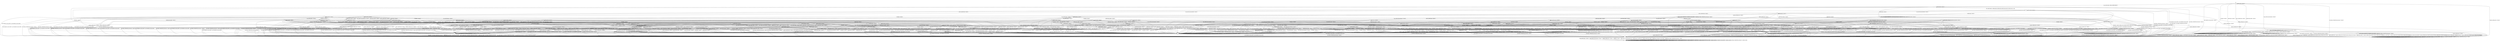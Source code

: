digraph h11 {
s0 [label="s0"];
s1 [label="s1"];
s2 [label="s2"];
s6 [label="s6"];
s8 [label="s8"];
s10 [label="s10"];
s3 [label="s3"];
s4 [label="s4"];
s7 [label="s7"];
s9 [label="s9"];
s11 [label="s11"];
s17 [label="s17"];
s54 [label="s54"];
s5 [label="s5"];
s12 [label="s12"];
s18 [label="s18"];
s21 [label="s21"];
s23 [label="s23"];
s28 [label="s28"];
s40 [label="s40"];
s45 [label="s45"];
s55 [label="s55"];
s56 [label="s56"];
s13 [label="s13"];
s14 [label="s14"];
s20 [label="s20"];
s22 [label="s22"];
s24 [label="s24"];
s29 [label="s29"];
s35 [label="s35"];
s42 [label="s42"];
s46 [label="s46"];
s48 [label="s48"];
s50 [label="s50"];
s57 [label="s57"];
s58 [label="s58"];
s60 [label="s60"];
s61 [label="s61"];
s66 [label="s66"];
s68 [label="s68"];
s15 [label="s15"];
s16 [label="s16"];
s19 [label="s19"];
s25 [label="s25"];
s26 [label="s26"];
s27 [label="s27"];
s31 [label="s31"];
s34 [label="s34"];
s36 [label="s36"];
s41 [label="s41"];
s49 [label="s49"];
s51 [label="s51"];
s52 [label="s52"];
s59 [label="s59"];
s62 [label="s62"];
s63 [label="s63"];
s67 [label="s67"];
s69 [label="s69"];
s70 [label="s70"];
s71 [label="s71"];
s30 [label="s30"];
s32 [label="s32"];
s37 [label="s37"];
s38 [label="s38"];
s39 [label="s39"];
s44 [label="s44"];
s47 [label="s47"];
s53 [label="s53"];
s64 [label="s64"];
s72 [label="s72"];
s73 [label="s73"];
s75 [label="s75"];
s76 [label="s76"];
s33 [label="s33"];
s43 [label="s43"];
s65 [label="s65"];
s74 [label="s74"];
s0 -> s1 [label="RSA_CLIENT_HELLO / HELLO_VERIFY_REQUEST"];
s0 -> s2 [label="RSA_CLIENT_KEY_EXCHANGE / TIMEOUT"];
s0 -> s8 [label="CHANGE_CIPHER_SPEC / TIMEOUT"];
s0 -> s10 [label="FINISHED / TIMEOUT"];
s0 -> s0 [label="APPLICATION / TIMEOUT"];
s0 -> s10 [label="CERTIFICATE / TIMEOUT"];
s0 -> s10 [label="EMPTY_CERTIFICATE / TIMEOUT"];
s0 -> s10 [label="CERTIFICATE_VERIFY / TIMEOUT"];
s0 -> s6 [label="Alert(WARNING,CLOSE_NOTIFY) / TIMEOUT"];
s0 -> s6 [label="Alert(FATAL,UNEXPECTED_MESSAGE) / TIMEOUT"];
s1 -> s3 [label="RSA_CLIENT_HELLO / SERVER_HELLO,CERTIFICATE,CERTIFICATE_REQUEST,SERVER_HELLO_DONE"];
s1 -> s4 [label="RSA_CLIENT_KEY_EXCHANGE / TIMEOUT"];
s1 -> s8 [label="CHANGE_CIPHER_SPEC / TIMEOUT"];
s1 -> s11 [label="FINISHED / TIMEOUT"];
s1 -> s1 [label="APPLICATION / TIMEOUT"];
s1 -> s54 [label="CERTIFICATE / TIMEOUT"];
s1 -> s17 [label="EMPTY_CERTIFICATE / TIMEOUT"];
s1 -> s11 [label="CERTIFICATE_VERIFY / TIMEOUT"];
s1 -> s6 [label="Alert(WARNING,CLOSE_NOTIFY) / Alert(WARNING,CLOSE_NOTIFY)"];
s1 -> s6 [label="Alert(FATAL,UNEXPECTED_MESSAGE) / TIMEOUT"];
s2 -> s2 [label="RSA_CLIENT_HELLO / TIMEOUT"];
s2 -> s10 [label="RSA_CLIENT_KEY_EXCHANGE / TIMEOUT"];
s2 -> s9 [label="CHANGE_CIPHER_SPEC / TIMEOUT"];
s2 -> s10 [label="FINISHED / TIMEOUT"];
s2 -> s2 [label="APPLICATION / TIMEOUT"];
s2 -> s10 [label="CERTIFICATE / TIMEOUT"];
s2 -> s10 [label="EMPTY_CERTIFICATE / TIMEOUT"];
s2 -> s2 [label="CERTIFICATE_VERIFY / TIMEOUT"];
s2 -> s6 [label="Alert(WARNING,CLOSE_NOTIFY) / TIMEOUT"];
s2 -> s6 [label="Alert(FATAL,UNEXPECTED_MESSAGE) / TIMEOUT"];
s6 -> s7 [label="RSA_CLIENT_HELLO / TIMEOUT"];
s6 -> s7 [label="RSA_CLIENT_KEY_EXCHANGE / TIMEOUT"];
s6 -> s7 [label="CHANGE_CIPHER_SPEC / TIMEOUT"];
s6 -> s7 [label="FINISHED / TIMEOUT"];
s6 -> s7 [label="APPLICATION / TIMEOUT"];
s6 -> s7 [label="CERTIFICATE / TIMEOUT"];
s6 -> s7 [label="EMPTY_CERTIFICATE / TIMEOUT"];
s6 -> s7 [label="CERTIFICATE_VERIFY / TIMEOUT"];
s6 -> s7 [label="Alert(WARNING,CLOSE_NOTIFY) / TIMEOUT"];
s6 -> s7 [label="Alert(FATAL,UNEXPECTED_MESSAGE) / TIMEOUT"];
s8 -> s8 [label="RSA_CLIENT_HELLO / TIMEOUT"];
s8 -> s8 [label="RSA_CLIENT_KEY_EXCHANGE / TIMEOUT"];
s8 -> s8 [label="CHANGE_CIPHER_SPEC / TIMEOUT"];
s8 -> s8 [label="FINISHED / TIMEOUT"];
s8 -> s8 [label="APPLICATION / TIMEOUT"];
s8 -> s8 [label="CERTIFICATE / TIMEOUT"];
s8 -> s8 [label="EMPTY_CERTIFICATE / TIMEOUT"];
s8 -> s8 [label="CERTIFICATE_VERIFY / TIMEOUT"];
s8 -> s8 [label="Alert(WARNING,CLOSE_NOTIFY) / TIMEOUT"];
s8 -> s8 [label="Alert(FATAL,UNEXPECTED_MESSAGE) / TIMEOUT"];
s10 -> s10 [label="RSA_CLIENT_HELLO / TIMEOUT"];
s10 -> s10 [label="RSA_CLIENT_KEY_EXCHANGE / TIMEOUT"];
s10 -> s8 [label="CHANGE_CIPHER_SPEC / TIMEOUT"];
s10 -> s10 [label="FINISHED / TIMEOUT"];
s10 -> s10 [label="APPLICATION / TIMEOUT"];
s10 -> s10 [label="CERTIFICATE / TIMEOUT"];
s10 -> s10 [label="EMPTY_CERTIFICATE / TIMEOUT"];
s10 -> s10 [label="CERTIFICATE_VERIFY / TIMEOUT"];
s10 -> s6 [label="Alert(WARNING,CLOSE_NOTIFY) / TIMEOUT"];
s10 -> s6 [label="Alert(FATAL,UNEXPECTED_MESSAGE) / TIMEOUT"];
s3 -> s6 [label="RSA_CLIENT_HELLO / Alert(FATAL,UNEXPECTED_MESSAGE)"];
s3 -> s12 [label="RSA_CLIENT_KEY_EXCHANGE / TIMEOUT"];
s3 -> s8 [label="CHANGE_CIPHER_SPEC / TIMEOUT"];
s3 -> s11 [label="FINISHED / TIMEOUT"];
s3 -> s3 [label="APPLICATION / TIMEOUT"];
s3 -> s54 [label="CERTIFICATE / TIMEOUT"];
s3 -> s18 [label="EMPTY_CERTIFICATE / TIMEOUT"];
s3 -> s11 [label="CERTIFICATE_VERIFY / TIMEOUT"];
s3 -> s6 [label="Alert(WARNING,CLOSE_NOTIFY) / Alert(WARNING,CLOSE_NOTIFY)"];
s3 -> s6 [label="Alert(FATAL,UNEXPECTED_MESSAGE) / TIMEOUT"];
s4 -> s23 [label="RSA_CLIENT_HELLO / TIMEOUT"];
s4 -> s11 [label="RSA_CLIENT_KEY_EXCHANGE / TIMEOUT"];
s4 -> s5 [label="CHANGE_CIPHER_SPEC / TIMEOUT"];
s4 -> s21 [label="FINISHED / TIMEOUT"];
s4 -> s4 [label="APPLICATION / TIMEOUT"];
s4 -> s40 [label="CERTIFICATE / TIMEOUT"];
s4 -> s40 [label="EMPTY_CERTIFICATE / TIMEOUT"];
s4 -> s55 [label="CERTIFICATE_VERIFY / TIMEOUT"];
s4 -> s6 [label="Alert(WARNING,CLOSE_NOTIFY) / Alert(WARNING,CLOSE_NOTIFY)"];
s4 -> s6 [label="Alert(FATAL,UNEXPECTED_MESSAGE) / TIMEOUT"];
s7 -> s7 [label="RSA_CLIENT_HELLO / SOCKET_CLOSED"];
s7 -> s7 [label="RSA_CLIENT_KEY_EXCHANGE / SOCKET_CLOSED"];
s7 -> s7 [label="CHANGE_CIPHER_SPEC / SOCKET_CLOSED"];
s7 -> s7 [label="FINISHED / SOCKET_CLOSED"];
s7 -> s7 [label="APPLICATION / SOCKET_CLOSED"];
s7 -> s7 [label="CERTIFICATE / SOCKET_CLOSED"];
s7 -> s7 [label="EMPTY_CERTIFICATE / SOCKET_CLOSED"];
s7 -> s7 [label="CERTIFICATE_VERIFY / SOCKET_CLOSED"];
s7 -> s7 [label="Alert(WARNING,CLOSE_NOTIFY) / SOCKET_CLOSED"];
s7 -> s7 [label="Alert(FATAL,UNEXPECTED_MESSAGE) / SOCKET_CLOSED"];
s9 -> s6 [label="RSA_CLIENT_HELLO / TIMEOUT"];
s9 -> s6 [label="RSA_CLIENT_KEY_EXCHANGE / TIMEOUT"];
s9 -> s8 [label="CHANGE_CIPHER_SPEC / TIMEOUT"];
s9 -> s6 [label="FINISHED / TIMEOUT"];
s9 -> s9 [label="APPLICATION / TIMEOUT"];
s9 -> s6 [label="CERTIFICATE / TIMEOUT"];
s9 -> s6 [label="EMPTY_CERTIFICATE / TIMEOUT"];
s9 -> s6 [label="CERTIFICATE_VERIFY / TIMEOUT"];
s9 -> s9 [label="Alert(WARNING,CLOSE_NOTIFY) / TIMEOUT"];
s9 -> s9 [label="Alert(FATAL,UNEXPECTED_MESSAGE) / TIMEOUT"];
s11 -> s11 [label="RSA_CLIENT_HELLO / TIMEOUT"];
s11 -> s11 [label="RSA_CLIENT_KEY_EXCHANGE / TIMEOUT"];
s11 -> s8 [label="CHANGE_CIPHER_SPEC / TIMEOUT"];
s11 -> s11 [label="FINISHED / TIMEOUT"];
s11 -> s11 [label="APPLICATION / TIMEOUT"];
s11 -> s11 [label="CERTIFICATE / TIMEOUT"];
s11 -> s11 [label="EMPTY_CERTIFICATE / TIMEOUT"];
s11 -> s11 [label="CERTIFICATE_VERIFY / TIMEOUT"];
s11 -> s6 [label="Alert(WARNING,CLOSE_NOTIFY) / Alert(WARNING,CLOSE_NOTIFY)"];
s11 -> s6 [label="Alert(FATAL,UNEXPECTED_MESSAGE) / TIMEOUT"];
s17 -> s28 [label="RSA_CLIENT_HELLO / TIMEOUT"];
s17 -> s40 [label="RSA_CLIENT_KEY_EXCHANGE / TIMEOUT"];
s17 -> s5 [label="CHANGE_CIPHER_SPEC / TIMEOUT"];
s17 -> s45 [label="FINISHED / TIMEOUT"];
s17 -> s17 [label="APPLICATION / TIMEOUT"];
s17 -> s11 [label="CERTIFICATE / TIMEOUT"];
s17 -> s11 [label="EMPTY_CERTIFICATE / TIMEOUT"];
s17 -> s56 [label="CERTIFICATE_VERIFY / TIMEOUT"];
s17 -> s6 [label="Alert(WARNING,CLOSE_NOTIFY) / Alert(WARNING,CLOSE_NOTIFY)"];
s17 -> s6 [label="Alert(FATAL,UNEXPECTED_MESSAGE) / TIMEOUT"];
s54 -> s54 [label="RSA_CLIENT_HELLO / TIMEOUT"];
s54 -> s54 [label="RSA_CLIENT_KEY_EXCHANGE / TIMEOUT"];
s54 -> s8 [label="CHANGE_CIPHER_SPEC / TIMEOUT"];
s54 -> s54 [label="FINISHED / TIMEOUT"];
s54 -> s54 [label="APPLICATION / TIMEOUT"];
s54 -> s11 [label="CERTIFICATE / TIMEOUT"];
s54 -> s11 [label="EMPTY_CERTIFICATE / TIMEOUT"];
s54 -> s56 [label="CERTIFICATE_VERIFY / TIMEOUT"];
s54 -> s6 [label="Alert(WARNING,CLOSE_NOTIFY) / Alert(WARNING,CLOSE_NOTIFY)"];
s54 -> s6 [label="Alert(FATAL,UNEXPECTED_MESSAGE) / TIMEOUT"];
s5 -> s6 [label="RSA_CLIENT_HELLO / Alert(FATAL,UNEXPECTED_MESSAGE)"];
s5 -> s6 [label="RSA_CLIENT_KEY_EXCHANGE / Alert(FATAL,UNEXPECTED_MESSAGE)"];
s5 -> s8 [label="CHANGE_CIPHER_SPEC / TIMEOUT"];
s5 -> s6 [label="FINISHED / Alert(FATAL,UNEXPECTED_MESSAGE)"];
s5 -> s5 [label="APPLICATION / TIMEOUT"];
s5 -> s6 [label="CERTIFICATE / Alert(FATAL,UNEXPECTED_MESSAGE)"];
s5 -> s6 [label="EMPTY_CERTIFICATE / Alert(FATAL,UNEXPECTED_MESSAGE)"];
s5 -> s6 [label="CERTIFICATE_VERIFY / Alert(FATAL,UNEXPECTED_MESSAGE)"];
s5 -> s5 [label="Alert(WARNING,CLOSE_NOTIFY) / TIMEOUT"];
s5 -> s5 [label="Alert(FATAL,UNEXPECTED_MESSAGE) / TIMEOUT"];
s12 -> s23 [label="RSA_CLIENT_HELLO / TIMEOUT"];
s12 -> s11 [label="RSA_CLIENT_KEY_EXCHANGE / TIMEOUT"];
s12 -> s13 [label="CHANGE_CIPHER_SPEC / TIMEOUT"];
s12 -> s21 [label="FINISHED / TIMEOUT"];
s12 -> s12 [label="APPLICATION / TIMEOUT"];
s12 -> s24 [label="CERTIFICATE / TIMEOUT"];
s12 -> s22 [label="EMPTY_CERTIFICATE / TIMEOUT"];
s12 -> s14 [label="CERTIFICATE_VERIFY / TIMEOUT"];
s12 -> s6 [label="Alert(WARNING,CLOSE_NOTIFY) / Alert(WARNING,CLOSE_NOTIFY)"];
s12 -> s6 [label="Alert(FATAL,UNEXPECTED_MESSAGE) / TIMEOUT"];
s18 -> s29 [label="RSA_CLIENT_HELLO / TIMEOUT"];
s18 -> s22 [label="RSA_CLIENT_KEY_EXCHANGE / TIMEOUT"];
s18 -> s20 [label="CHANGE_CIPHER_SPEC / TIMEOUT"];
s18 -> s46 [label="FINISHED / TIMEOUT"];
s18 -> s18 [label="APPLICATION / TIMEOUT"];
s18 -> s11 [label="CERTIFICATE / TIMEOUT"];
s18 -> s11 [label="EMPTY_CERTIFICATE / TIMEOUT"];
s18 -> s57 [label="CERTIFICATE_VERIFY / TIMEOUT"];
s18 -> s6 [label="Alert(WARNING,CLOSE_NOTIFY) / Alert(WARNING,CLOSE_NOTIFY)"];
s18 -> s6 [label="Alert(FATAL,UNEXPECTED_MESSAGE) / TIMEOUT"];
s21 -> s35 [label="RSA_CLIENT_HELLO / TIMEOUT"];
s21 -> s11 [label="RSA_CLIENT_KEY_EXCHANGE / TIMEOUT"];
s21 -> s5 [label="CHANGE_CIPHER_SPEC / TIMEOUT"];
s21 -> s11 [label="FINISHED / TIMEOUT"];
s21 -> s21 [label="APPLICATION / TIMEOUT"];
s21 -> s48 [label="CERTIFICATE / TIMEOUT"];
s21 -> s48 [label="EMPTY_CERTIFICATE / TIMEOUT"];
s21 -> s58 [label="CERTIFICATE_VERIFY / TIMEOUT"];
s21 -> s6 [label="Alert(WARNING,CLOSE_NOTIFY) / Alert(WARNING,CLOSE_NOTIFY)"];
s21 -> s6 [label="Alert(FATAL,UNEXPECTED_MESSAGE) / TIMEOUT"];
s23 -> s11 [label="RSA_CLIENT_HELLO / TIMEOUT"];
s23 -> s11 [label="RSA_CLIENT_KEY_EXCHANGE / TIMEOUT"];
s23 -> s5 [label="CHANGE_CIPHER_SPEC / TIMEOUT"];
s23 -> s35 [label="FINISHED / TIMEOUT"];
s23 -> s23 [label="APPLICATION / TIMEOUT"];
s23 -> s42 [label="CERTIFICATE / TIMEOUT"];
s23 -> s42 [label="EMPTY_CERTIFICATE / TIMEOUT"];
s23 -> s60 [label="CERTIFICATE_VERIFY / TIMEOUT"];
s23 -> s6 [label="Alert(WARNING,CLOSE_NOTIFY) / Alert(WARNING,CLOSE_NOTIFY)"];
s23 -> s6 [label="Alert(FATAL,UNEXPECTED_MESSAGE) / TIMEOUT"];
s28 -> s11 [label="RSA_CLIENT_HELLO / TIMEOUT"];
s28 -> s42 [label="RSA_CLIENT_KEY_EXCHANGE / TIMEOUT"];
s28 -> s5 [label="CHANGE_CIPHER_SPEC / TIMEOUT"];
s28 -> s50 [label="FINISHED / TIMEOUT"];
s28 -> s28 [label="APPLICATION / TIMEOUT"];
s28 -> s11 [label="CERTIFICATE / TIMEOUT"];
s28 -> s11 [label="EMPTY_CERTIFICATE / TIMEOUT"];
s28 -> s61 [label="CERTIFICATE_VERIFY / TIMEOUT"];
s28 -> s6 [label="Alert(WARNING,CLOSE_NOTIFY) / Alert(WARNING,CLOSE_NOTIFY)"];
s28 -> s6 [label="Alert(FATAL,UNEXPECTED_MESSAGE) / TIMEOUT"];
s40 -> s42 [label="RSA_CLIENT_HELLO / TIMEOUT"];
s40 -> s11 [label="RSA_CLIENT_KEY_EXCHANGE / TIMEOUT"];
s40 -> s5 [label="CHANGE_CIPHER_SPEC / TIMEOUT"];
s40 -> s48 [label="FINISHED / TIMEOUT"];
s40 -> s40 [label="APPLICATION / TIMEOUT"];
s40 -> s11 [label="CERTIFICATE / TIMEOUT"];
s40 -> s11 [label="EMPTY_CERTIFICATE / TIMEOUT"];
s40 -> s66 [label="CERTIFICATE_VERIFY / TIMEOUT"];
s40 -> s6 [label="Alert(WARNING,CLOSE_NOTIFY) / Alert(WARNING,CLOSE_NOTIFY)"];
s40 -> s6 [label="Alert(FATAL,UNEXPECTED_MESSAGE) / TIMEOUT"];
s45 -> s50 [label="RSA_CLIENT_HELLO / TIMEOUT"];
s45 -> s48 [label="RSA_CLIENT_KEY_EXCHANGE / TIMEOUT"];
s45 -> s5 [label="CHANGE_CIPHER_SPEC / TIMEOUT"];
s45 -> s11 [label="FINISHED / TIMEOUT"];
s45 -> s45 [label="APPLICATION / TIMEOUT"];
s45 -> s11 [label="CERTIFICATE / TIMEOUT"];
s45 -> s11 [label="EMPTY_CERTIFICATE / TIMEOUT"];
s45 -> s68 [label="CERTIFICATE_VERIFY / TIMEOUT"];
s45 -> s6 [label="Alert(WARNING,CLOSE_NOTIFY) / Alert(WARNING,CLOSE_NOTIFY)"];
s45 -> s6 [label="Alert(FATAL,UNEXPECTED_MESSAGE) / TIMEOUT"];
s55 -> s60 [label="RSA_CLIENT_HELLO / TIMEOUT"];
s55 -> s11 [label="RSA_CLIENT_KEY_EXCHANGE / TIMEOUT"];
s55 -> s5 [label="CHANGE_CIPHER_SPEC / TIMEOUT"];
s55 -> s58 [label="FINISHED / TIMEOUT"];
s55 -> s55 [label="APPLICATION / TIMEOUT"];
s55 -> s66 [label="CERTIFICATE / TIMEOUT"];
s55 -> s66 [label="EMPTY_CERTIFICATE / TIMEOUT"];
s55 -> s11 [label="CERTIFICATE_VERIFY / TIMEOUT"];
s55 -> s6 [label="Alert(WARNING,CLOSE_NOTIFY) / Alert(WARNING,CLOSE_NOTIFY)"];
s55 -> s6 [label="Alert(FATAL,UNEXPECTED_MESSAGE) / TIMEOUT"];
s56 -> s61 [label="RSA_CLIENT_HELLO / TIMEOUT"];
s56 -> s66 [label="RSA_CLIENT_KEY_EXCHANGE / TIMEOUT"];
s56 -> s5 [label="CHANGE_CIPHER_SPEC / TIMEOUT"];
s56 -> s68 [label="FINISHED / TIMEOUT"];
s56 -> s56 [label="APPLICATION / TIMEOUT"];
s56 -> s11 [label="CERTIFICATE / TIMEOUT"];
s56 -> s11 [label="EMPTY_CERTIFICATE / TIMEOUT"];
s56 -> s11 [label="CERTIFICATE_VERIFY / TIMEOUT"];
s56 -> s6 [label="Alert(WARNING,CLOSE_NOTIFY) / Alert(WARNING,CLOSE_NOTIFY)"];
s56 -> s6 [label="Alert(FATAL,UNEXPECTED_MESSAGE) / TIMEOUT"];
s13 -> s34 [label="RSA_CLIENT_HELLO / TIMEOUT"];
s13 -> s11 [label="RSA_CLIENT_KEY_EXCHANGE / TIMEOUT"];
s13 -> s8 [label="CHANGE_CIPHER_SPEC / TIMEOUT"];
s13 -> s15 [label="FINISHED / CHANGE_CIPHER_SPEC,FINISHED,CHANGE_CIPHER_SPEC,FINISHED"];
s13 -> s13 [label="APPLICATION / TIMEOUT"];
s13 -> s25 [label="CERTIFICATE / TIMEOUT"];
s13 -> s26 [label="EMPTY_CERTIFICATE / TIMEOUT"];
s13 -> s27 [label="CERTIFICATE_VERIFY / TIMEOUT"];
s13 -> s13 [label="Alert(WARNING,CLOSE_NOTIFY) / TIMEOUT"];
s13 -> s13 [label="Alert(FATAL,UNEXPECTED_MESSAGE) / TIMEOUT"];
s14 -> s14 [label="RSA_CLIENT_HELLO / TIMEOUT"];
s14 -> s11 [label="RSA_CLIENT_KEY_EXCHANGE / TIMEOUT"];
s14 -> s16 [label="CHANGE_CIPHER_SPEC / TIMEOUT"];
s14 -> s19 [label="FINISHED / TIMEOUT"];
s14 -> s14 [label="APPLICATION / TIMEOUT"];
s14 -> s41 [label="CERTIFICATE / TIMEOUT"];
s14 -> s41 [label="EMPTY_CERTIFICATE / TIMEOUT"];
s14 -> s11 [label="CERTIFICATE_VERIFY / TIMEOUT"];
s14 -> s6 [label="Alert(WARNING,CLOSE_NOTIFY) / Alert(WARNING,CLOSE_NOTIFY)"];
s14 -> s6 [label="Alert(FATAL,UNEXPECTED_MESSAGE) / TIMEOUT"];
s20 -> s6 [label="RSA_CLIENT_HELLO / Alert(FATAL,BAD_CERTIFICATE)"];
s20 -> s6 [label="RSA_CLIENT_KEY_EXCHANGE / Alert(FATAL,BAD_CERTIFICATE)"];
s20 -> s8 [label="CHANGE_CIPHER_SPEC / TIMEOUT"];
s20 -> s6 [label="FINISHED / Alert(FATAL,BAD_CERTIFICATE)"];
s20 -> s20 [label="APPLICATION / TIMEOUT"];
s20 -> s6 [label="CERTIFICATE / Alert(FATAL,BAD_CERTIFICATE)"];
s20 -> s6 [label="EMPTY_CERTIFICATE / Alert(FATAL,BAD_CERTIFICATE)"];
s20 -> s6 [label="CERTIFICATE_VERIFY / Alert(FATAL,BAD_CERTIFICATE)"];
s20 -> s20 [label="Alert(WARNING,CLOSE_NOTIFY) / TIMEOUT"];
s20 -> s20 [label="Alert(FATAL,UNEXPECTED_MESSAGE) / TIMEOUT"];
s22 -> s36 [label="RSA_CLIENT_HELLO / TIMEOUT"];
s22 -> s11 [label="RSA_CLIENT_KEY_EXCHANGE / TIMEOUT"];
s22 -> s20 [label="CHANGE_CIPHER_SPEC / TIMEOUT"];
s22 -> s49 [label="FINISHED / TIMEOUT"];
s22 -> s22 [label="APPLICATION / TIMEOUT"];
s22 -> s11 [label="CERTIFICATE / TIMEOUT"];
s22 -> s11 [label="EMPTY_CERTIFICATE / TIMEOUT"];
s22 -> s59 [label="CERTIFICATE_VERIFY / TIMEOUT"];
s22 -> s6 [label="Alert(WARNING,CLOSE_NOTIFY) / Alert(WARNING,CLOSE_NOTIFY)"];
s22 -> s6 [label="Alert(FATAL,UNEXPECTED_MESSAGE) / TIMEOUT"];
s24 -> s42 [label="RSA_CLIENT_HELLO / TIMEOUT"];
s24 -> s11 [label="RSA_CLIENT_KEY_EXCHANGE / TIMEOUT"];
s24 -> s31 [label="CHANGE_CIPHER_SPEC / TIMEOUT"];
s24 -> s48 [label="FINISHED / TIMEOUT"];
s24 -> s24 [label="APPLICATION / TIMEOUT"];
s24 -> s11 [label="CERTIFICATE / TIMEOUT"];
s24 -> s11 [label="EMPTY_CERTIFICATE / TIMEOUT"];
s24 -> s24 [label="CERTIFICATE_VERIFY / TIMEOUT"];
s24 -> s6 [label="Alert(WARNING,CLOSE_NOTIFY) / Alert(WARNING,CLOSE_NOTIFY)"];
s24 -> s6 [label="Alert(FATAL,UNEXPECTED_MESSAGE) / TIMEOUT"];
s29 -> s11 [label="RSA_CLIENT_HELLO / TIMEOUT"];
s29 -> s36 [label="RSA_CLIENT_KEY_EXCHANGE / TIMEOUT"];
s29 -> s20 [label="CHANGE_CIPHER_SPEC / TIMEOUT"];
s29 -> s51 [label="FINISHED / TIMEOUT"];
s29 -> s29 [label="APPLICATION / TIMEOUT"];
s29 -> s11 [label="CERTIFICATE / TIMEOUT"];
s29 -> s11 [label="EMPTY_CERTIFICATE / TIMEOUT"];
s29 -> s62 [label="CERTIFICATE_VERIFY / TIMEOUT"];
s29 -> s6 [label="Alert(WARNING,CLOSE_NOTIFY) / Alert(WARNING,CLOSE_NOTIFY)"];
s29 -> s6 [label="Alert(FATAL,UNEXPECTED_MESSAGE) / TIMEOUT"];
s35 -> s11 [label="RSA_CLIENT_HELLO / TIMEOUT"];
s35 -> s11 [label="RSA_CLIENT_KEY_EXCHANGE / TIMEOUT"];
s35 -> s5 [label="CHANGE_CIPHER_SPEC / TIMEOUT"];
s35 -> s11 [label="FINISHED / TIMEOUT"];
s35 -> s35 [label="APPLICATION / TIMEOUT"];
s35 -> s52 [label="CERTIFICATE / TIMEOUT"];
s35 -> s52 [label="EMPTY_CERTIFICATE / TIMEOUT"];
s35 -> s63 [label="CERTIFICATE_VERIFY / TIMEOUT"];
s35 -> s6 [label="Alert(WARNING,CLOSE_NOTIFY) / Alert(WARNING,CLOSE_NOTIFY)"];
s35 -> s6 [label="Alert(FATAL,UNEXPECTED_MESSAGE) / TIMEOUT"];
s42 -> s11 [label="RSA_CLIENT_HELLO / TIMEOUT"];
s42 -> s11 [label="RSA_CLIENT_KEY_EXCHANGE / TIMEOUT"];
s42 -> s5 [label="CHANGE_CIPHER_SPEC / TIMEOUT"];
s42 -> s52 [label="FINISHED / TIMEOUT"];
s42 -> s42 [label="APPLICATION / TIMEOUT"];
s42 -> s11 [label="CERTIFICATE / TIMEOUT"];
s42 -> s11 [label="EMPTY_CERTIFICATE / TIMEOUT"];
s42 -> s67 [label="CERTIFICATE_VERIFY / TIMEOUT"];
s42 -> s6 [label="Alert(WARNING,CLOSE_NOTIFY) / Alert(WARNING,CLOSE_NOTIFY)"];
s42 -> s6 [label="Alert(FATAL,UNEXPECTED_MESSAGE) / TIMEOUT"];
s46 -> s51 [label="RSA_CLIENT_HELLO / TIMEOUT"];
s46 -> s49 [label="RSA_CLIENT_KEY_EXCHANGE / TIMEOUT"];
s46 -> s20 [label="CHANGE_CIPHER_SPEC / TIMEOUT"];
s46 -> s11 [label="FINISHED / TIMEOUT"];
s46 -> s46 [label="APPLICATION / TIMEOUT"];
s46 -> s11 [label="CERTIFICATE / TIMEOUT"];
s46 -> s11 [label="EMPTY_CERTIFICATE / TIMEOUT"];
s46 -> s69 [label="CERTIFICATE_VERIFY / TIMEOUT"];
s46 -> s6 [label="Alert(WARNING,CLOSE_NOTIFY) / Alert(WARNING,CLOSE_NOTIFY)"];
s46 -> s6 [label="Alert(FATAL,UNEXPECTED_MESSAGE) / TIMEOUT"];
s48 -> s52 [label="RSA_CLIENT_HELLO / TIMEOUT"];
s48 -> s11 [label="RSA_CLIENT_KEY_EXCHANGE / TIMEOUT"];
s48 -> s5 [label="CHANGE_CIPHER_SPEC / TIMEOUT"];
s48 -> s11 [label="FINISHED / TIMEOUT"];
s48 -> s48 [label="APPLICATION / TIMEOUT"];
s48 -> s11 [label="CERTIFICATE / TIMEOUT"];
s48 -> s11 [label="EMPTY_CERTIFICATE / TIMEOUT"];
s48 -> s70 [label="CERTIFICATE_VERIFY / TIMEOUT"];
s48 -> s6 [label="Alert(WARNING,CLOSE_NOTIFY) / Alert(WARNING,CLOSE_NOTIFY)"];
s48 -> s6 [label="Alert(FATAL,UNEXPECTED_MESSAGE) / TIMEOUT"];
s50 -> s11 [label="RSA_CLIENT_HELLO / TIMEOUT"];
s50 -> s52 [label="RSA_CLIENT_KEY_EXCHANGE / TIMEOUT"];
s50 -> s5 [label="CHANGE_CIPHER_SPEC / TIMEOUT"];
s50 -> s11 [label="FINISHED / TIMEOUT"];
s50 -> s50 [label="APPLICATION / TIMEOUT"];
s50 -> s11 [label="CERTIFICATE / TIMEOUT"];
s50 -> s11 [label="EMPTY_CERTIFICATE / TIMEOUT"];
s50 -> s71 [label="CERTIFICATE_VERIFY / TIMEOUT"];
s50 -> s6 [label="Alert(WARNING,CLOSE_NOTIFY) / Alert(WARNING,CLOSE_NOTIFY)"];
s50 -> s6 [label="Alert(FATAL,UNEXPECTED_MESSAGE) / TIMEOUT"];
s57 -> s62 [label="RSA_CLIENT_HELLO / TIMEOUT"];
s57 -> s59 [label="RSA_CLIENT_KEY_EXCHANGE / TIMEOUT"];
s57 -> s20 [label="CHANGE_CIPHER_SPEC / TIMEOUT"];
s57 -> s69 [label="FINISHED / TIMEOUT"];
s57 -> s57 [label="APPLICATION / TIMEOUT"];
s57 -> s11 [label="CERTIFICATE / TIMEOUT"];
s57 -> s11 [label="EMPTY_CERTIFICATE / TIMEOUT"];
s57 -> s11 [label="CERTIFICATE_VERIFY / TIMEOUT"];
s57 -> s6 [label="Alert(WARNING,CLOSE_NOTIFY) / Alert(WARNING,CLOSE_NOTIFY)"];
s57 -> s6 [label="Alert(FATAL,UNEXPECTED_MESSAGE) / TIMEOUT"];
s58 -> s63 [label="RSA_CLIENT_HELLO / TIMEOUT"];
s58 -> s11 [label="RSA_CLIENT_KEY_EXCHANGE / TIMEOUT"];
s58 -> s5 [label="CHANGE_CIPHER_SPEC / TIMEOUT"];
s58 -> s11 [label="FINISHED / TIMEOUT"];
s58 -> s58 [label="APPLICATION / TIMEOUT"];
s58 -> s70 [label="CERTIFICATE / TIMEOUT"];
s58 -> s70 [label="EMPTY_CERTIFICATE / TIMEOUT"];
s58 -> s11 [label="CERTIFICATE_VERIFY / TIMEOUT"];
s58 -> s6 [label="Alert(WARNING,CLOSE_NOTIFY) / Alert(WARNING,CLOSE_NOTIFY)"];
s58 -> s6 [label="Alert(FATAL,UNEXPECTED_MESSAGE) / TIMEOUT"];
s60 -> s11 [label="RSA_CLIENT_HELLO / TIMEOUT"];
s60 -> s11 [label="RSA_CLIENT_KEY_EXCHANGE / TIMEOUT"];
s60 -> s5 [label="CHANGE_CIPHER_SPEC / TIMEOUT"];
s60 -> s63 [label="FINISHED / TIMEOUT"];
s60 -> s60 [label="APPLICATION / TIMEOUT"];
s60 -> s67 [label="CERTIFICATE / TIMEOUT"];
s60 -> s67 [label="EMPTY_CERTIFICATE / TIMEOUT"];
s60 -> s11 [label="CERTIFICATE_VERIFY / TIMEOUT"];
s60 -> s6 [label="Alert(WARNING,CLOSE_NOTIFY) / Alert(WARNING,CLOSE_NOTIFY)"];
s60 -> s6 [label="Alert(FATAL,UNEXPECTED_MESSAGE) / TIMEOUT"];
s61 -> s11 [label="RSA_CLIENT_HELLO / TIMEOUT"];
s61 -> s67 [label="RSA_CLIENT_KEY_EXCHANGE / TIMEOUT"];
s61 -> s5 [label="CHANGE_CIPHER_SPEC / TIMEOUT"];
s61 -> s71 [label="FINISHED / TIMEOUT"];
s61 -> s61 [label="APPLICATION / TIMEOUT"];
s61 -> s11 [label="CERTIFICATE / TIMEOUT"];
s61 -> s11 [label="EMPTY_CERTIFICATE / TIMEOUT"];
s61 -> s11 [label="CERTIFICATE_VERIFY / TIMEOUT"];
s61 -> s6 [label="Alert(WARNING,CLOSE_NOTIFY) / Alert(WARNING,CLOSE_NOTIFY)"];
s61 -> s6 [label="Alert(FATAL,UNEXPECTED_MESSAGE) / TIMEOUT"];
s66 -> s67 [label="RSA_CLIENT_HELLO / TIMEOUT"];
s66 -> s11 [label="RSA_CLIENT_KEY_EXCHANGE / TIMEOUT"];
s66 -> s5 [label="CHANGE_CIPHER_SPEC / TIMEOUT"];
s66 -> s70 [label="FINISHED / TIMEOUT"];
s66 -> s66 [label="APPLICATION / TIMEOUT"];
s66 -> s11 [label="CERTIFICATE / TIMEOUT"];
s66 -> s11 [label="EMPTY_CERTIFICATE / TIMEOUT"];
s66 -> s11 [label="CERTIFICATE_VERIFY / TIMEOUT"];
s66 -> s6 [label="Alert(WARNING,CLOSE_NOTIFY) / Alert(WARNING,CLOSE_NOTIFY)"];
s66 -> s6 [label="Alert(FATAL,UNEXPECTED_MESSAGE) / TIMEOUT"];
s68 -> s71 [label="RSA_CLIENT_HELLO / TIMEOUT"];
s68 -> s70 [label="RSA_CLIENT_KEY_EXCHANGE / TIMEOUT"];
s68 -> s5 [label="CHANGE_CIPHER_SPEC / TIMEOUT"];
s68 -> s11 [label="FINISHED / TIMEOUT"];
s68 -> s68 [label="APPLICATION / TIMEOUT"];
s68 -> s11 [label="CERTIFICATE / TIMEOUT"];
s68 -> s11 [label="EMPTY_CERTIFICATE / TIMEOUT"];
s68 -> s11 [label="CERTIFICATE_VERIFY / TIMEOUT"];
s68 -> s6 [label="Alert(WARNING,CLOSE_NOTIFY) / Alert(WARNING,CLOSE_NOTIFY)"];
s68 -> s6 [label="Alert(FATAL,UNEXPECTED_MESSAGE) / TIMEOUT"];
s15 -> s15 [label="RSA_CLIENT_HELLO / TIMEOUT"];
s15 -> s15 [label="RSA_CLIENT_KEY_EXCHANGE / TIMEOUT"];
s15 -> s8 [label="CHANGE_CIPHER_SPEC / TIMEOUT"];
s15 -> s15 [label="FINISHED / TIMEOUT"];
s15 -> s6 [label="APPLICATION / APPLICATION"];
s15 -> s15 [label="CERTIFICATE / TIMEOUT"];
s15 -> s15 [label="EMPTY_CERTIFICATE / TIMEOUT"];
s15 -> s15 [label="CERTIFICATE_VERIFY / TIMEOUT"];
s15 -> s6 [label="Alert(WARNING,CLOSE_NOTIFY) / TIMEOUT"];
s15 -> s6 [label="Alert(FATAL,UNEXPECTED_MESSAGE) / TIMEOUT"];
s16 -> s6 [label="RSA_CLIENT_HELLO / Alert(FATAL,HANDSHAKE_FAILURE)"];
s16 -> s6 [label="RSA_CLIENT_KEY_EXCHANGE / Alert(FATAL,HANDSHAKE_FAILURE)"];
s16 -> s8 [label="CHANGE_CIPHER_SPEC / TIMEOUT"];
s16 -> s6 [label="FINISHED / Alert(FATAL,HANDSHAKE_FAILURE)"];
s16 -> s16 [label="APPLICATION / TIMEOUT"];
s16 -> s6 [label="CERTIFICATE / Alert(FATAL,HANDSHAKE_FAILURE)"];
s16 -> s6 [label="EMPTY_CERTIFICATE / Alert(FATAL,HANDSHAKE_FAILURE)"];
s16 -> s6 [label="CERTIFICATE_VERIFY / Alert(FATAL,HANDSHAKE_FAILURE)"];
s16 -> s16 [label="Alert(WARNING,CLOSE_NOTIFY) / TIMEOUT"];
s16 -> s16 [label="Alert(FATAL,UNEXPECTED_MESSAGE) / TIMEOUT"];
s19 -> s30 [label="RSA_CLIENT_HELLO / TIMEOUT"];
s19 -> s11 [label="RSA_CLIENT_KEY_EXCHANGE / TIMEOUT"];
s19 -> s16 [label="CHANGE_CIPHER_SPEC / TIMEOUT"];
s19 -> s11 [label="FINISHED / TIMEOUT"];
s19 -> s19 [label="APPLICATION / TIMEOUT"];
s19 -> s47 [label="CERTIFICATE / TIMEOUT"];
s19 -> s47 [label="EMPTY_CERTIFICATE / TIMEOUT"];
s19 -> s11 [label="CERTIFICATE_VERIFY / TIMEOUT"];
s19 -> s6 [label="Alert(WARNING,CLOSE_NOTIFY) / Alert(WARNING,CLOSE_NOTIFY)"];
s19 -> s6 [label="Alert(FATAL,UNEXPECTED_MESSAGE) / TIMEOUT"];
s25 -> s75 [label="RSA_CLIENT_HELLO / TIMEOUT"];
s25 -> s11 [label="RSA_CLIENT_KEY_EXCHANGE / TIMEOUT"];
s25 -> s5 [label="CHANGE_CIPHER_SPEC / TIMEOUT"];
s25 -> s32 [label="FINISHED / TIMEOUT"];
s25 -> s11 [label="APPLICATION / TIMEOUT"];
s25 -> s11 [label="CERTIFICATE / TIMEOUT"];
s25 -> s11 [label="EMPTY_CERTIFICATE / TIMEOUT"];
s25 -> s25 [label="CERTIFICATE_VERIFY / TIMEOUT"];
s25 -> s6 [label="Alert(WARNING,CLOSE_NOTIFY) / Alert(WARNING,CLOSE_NOTIFY)"];
s25 -> s6 [label="Alert(FATAL,UNEXPECTED_MESSAGE) / TIMEOUT"];
s26 -> s76 [label="RSA_CLIENT_HELLO / TIMEOUT"];
s26 -> s11 [label="RSA_CLIENT_KEY_EXCHANGE / TIMEOUT"];
s26 -> s20 [label="CHANGE_CIPHER_SPEC / TIMEOUT"];
s26 -> s26 [label="FINISHED / TIMEOUT"];
s26 -> s11 [label="APPLICATION / TIMEOUT"];
s26 -> s11 [label="CERTIFICATE / TIMEOUT"];
s26 -> s11 [label="EMPTY_CERTIFICATE / TIMEOUT"];
s26 -> s37 [label="CERTIFICATE_VERIFY / TIMEOUT"];
s26 -> s6 [label="Alert(WARNING,CLOSE_NOTIFY) / Alert(WARNING,CLOSE_NOTIFY)"];
s26 -> s6 [label="Alert(FATAL,UNEXPECTED_MESSAGE) / TIMEOUT"];
s27 -> s27 [label="RSA_CLIENT_HELLO / TIMEOUT"];
s27 -> s11 [label="RSA_CLIENT_KEY_EXCHANGE / TIMEOUT"];
s27 -> s16 [label="CHANGE_CIPHER_SPEC / TIMEOUT"];
s27 -> s38 [label="FINISHED / TIMEOUT"];
s27 -> s11 [label="APPLICATION / TIMEOUT"];
s27 -> s39 [label="CERTIFICATE / TIMEOUT"];
s27 -> s39 [label="EMPTY_CERTIFICATE / TIMEOUT"];
s27 -> s11 [label="CERTIFICATE_VERIFY / TIMEOUT"];
s27 -> s6 [label="Alert(WARNING,CLOSE_NOTIFY) / Alert(WARNING,CLOSE_NOTIFY)"];
s27 -> s6 [label="Alert(FATAL,UNEXPECTED_MESSAGE) / TIMEOUT"];
s31 -> s11 [label="RSA_CLIENT_HELLO / TIMEOUT"];
s31 -> s11 [label="RSA_CLIENT_KEY_EXCHANGE / TIMEOUT"];
s31 -> s8 [label="CHANGE_CIPHER_SPEC / TIMEOUT"];
s31 -> s15 [label="FINISHED / CHANGE_CIPHER_SPEC,FINISHED,CHANGE_CIPHER_SPEC,FINISHED"];
s31 -> s31 [label="APPLICATION / TIMEOUT"];
s31 -> s11 [label="CERTIFICATE / TIMEOUT"];
s31 -> s11 [label="EMPTY_CERTIFICATE / TIMEOUT"];
s31 -> s11 [label="CERTIFICATE_VERIFY / TIMEOUT"];
s31 -> s31 [label="Alert(WARNING,CLOSE_NOTIFY) / TIMEOUT"];
s31 -> s31 [label="Alert(FATAL,UNEXPECTED_MESSAGE) / TIMEOUT"];
s34 -> s11 [label="RSA_CLIENT_HELLO / TIMEOUT"];
s34 -> s11 [label="RSA_CLIENT_KEY_EXCHANGE / TIMEOUT"];
s34 -> s5 [label="CHANGE_CIPHER_SPEC / TIMEOUT"];
s34 -> s44 [label="FINISHED / TIMEOUT"];
s34 -> s11 [label="APPLICATION / TIMEOUT"];
s34 -> s75 [label="CERTIFICATE / TIMEOUT"];
s34 -> s75 [label="EMPTY_CERTIFICATE / TIMEOUT"];
s34 -> s34 [label="CERTIFICATE_VERIFY / TIMEOUT"];
s34 -> s6 [label="Alert(WARNING,CLOSE_NOTIFY) / Alert(WARNING,CLOSE_NOTIFY)"];
s34 -> s6 [label="Alert(FATAL,UNEXPECTED_MESSAGE) / TIMEOUT"];
s36 -> s11 [label="RSA_CLIENT_HELLO / TIMEOUT"];
s36 -> s11 [label="RSA_CLIENT_KEY_EXCHANGE / TIMEOUT"];
s36 -> s20 [label="CHANGE_CIPHER_SPEC / TIMEOUT"];
s36 -> s53 [label="FINISHED / TIMEOUT"];
s36 -> s36 [label="APPLICATION / TIMEOUT"];
s36 -> s11 [label="CERTIFICATE / TIMEOUT"];
s36 -> s11 [label="EMPTY_CERTIFICATE / TIMEOUT"];
s36 -> s64 [label="CERTIFICATE_VERIFY / TIMEOUT"];
s36 -> s6 [label="Alert(WARNING,CLOSE_NOTIFY) / Alert(WARNING,CLOSE_NOTIFY)"];
s36 -> s6 [label="Alert(FATAL,UNEXPECTED_MESSAGE) / TIMEOUT"];
s41 -> s41 [label="RSA_CLIENT_HELLO / TIMEOUT"];
s41 -> s11 [label="RSA_CLIENT_KEY_EXCHANGE / TIMEOUT"];
s41 -> s16 [label="CHANGE_CIPHER_SPEC / TIMEOUT"];
s41 -> s47 [label="FINISHED / TIMEOUT"];
s41 -> s41 [label="APPLICATION / TIMEOUT"];
s41 -> s11 [label="CERTIFICATE / TIMEOUT"];
s41 -> s11 [label="EMPTY_CERTIFICATE / TIMEOUT"];
s41 -> s11 [label="CERTIFICATE_VERIFY / TIMEOUT"];
s41 -> s6 [label="Alert(WARNING,CLOSE_NOTIFY) / Alert(WARNING,CLOSE_NOTIFY)"];
s41 -> s6 [label="Alert(FATAL,UNEXPECTED_MESSAGE) / TIMEOUT"];
s49 -> s53 [label="RSA_CLIENT_HELLO / TIMEOUT"];
s49 -> s11 [label="RSA_CLIENT_KEY_EXCHANGE / TIMEOUT"];
s49 -> s20 [label="CHANGE_CIPHER_SPEC / TIMEOUT"];
s49 -> s11 [label="FINISHED / TIMEOUT"];
s49 -> s49 [label="APPLICATION / TIMEOUT"];
s49 -> s11 [label="CERTIFICATE / TIMEOUT"];
s49 -> s11 [label="EMPTY_CERTIFICATE / TIMEOUT"];
s49 -> s65 [label="CERTIFICATE_VERIFY / TIMEOUT"];
s49 -> s6 [label="Alert(WARNING,CLOSE_NOTIFY) / Alert(WARNING,CLOSE_NOTIFY)"];
s49 -> s6 [label="Alert(FATAL,UNEXPECTED_MESSAGE) / TIMEOUT"];
s51 -> s11 [label="RSA_CLIENT_HELLO / TIMEOUT"];
s51 -> s53 [label="RSA_CLIENT_KEY_EXCHANGE / TIMEOUT"];
s51 -> s20 [label="CHANGE_CIPHER_SPEC / TIMEOUT"];
s51 -> s11 [label="FINISHED / TIMEOUT"];
s51 -> s51 [label="APPLICATION / TIMEOUT"];
s51 -> s11 [label="CERTIFICATE / TIMEOUT"];
s51 -> s11 [label="EMPTY_CERTIFICATE / TIMEOUT"];
s51 -> s72 [label="CERTIFICATE_VERIFY / TIMEOUT"];
s51 -> s6 [label="Alert(WARNING,CLOSE_NOTIFY) / Alert(WARNING,CLOSE_NOTIFY)"];
s51 -> s6 [label="Alert(FATAL,UNEXPECTED_MESSAGE) / TIMEOUT"];
s52 -> s11 [label="RSA_CLIENT_HELLO / TIMEOUT"];
s52 -> s11 [label="RSA_CLIENT_KEY_EXCHANGE / TIMEOUT"];
s52 -> s5 [label="CHANGE_CIPHER_SPEC / TIMEOUT"];
s52 -> s11 [label="FINISHED / TIMEOUT"];
s52 -> s52 [label="APPLICATION / TIMEOUT"];
s52 -> s11 [label="CERTIFICATE / TIMEOUT"];
s52 -> s11 [label="EMPTY_CERTIFICATE / TIMEOUT"];
s52 -> s73 [label="CERTIFICATE_VERIFY / TIMEOUT"];
s52 -> s6 [label="Alert(WARNING,CLOSE_NOTIFY) / Alert(WARNING,CLOSE_NOTIFY)"];
s52 -> s6 [label="Alert(FATAL,UNEXPECTED_MESSAGE) / TIMEOUT"];
s59 -> s64 [label="RSA_CLIENT_HELLO / TIMEOUT"];
s59 -> s11 [label="RSA_CLIENT_KEY_EXCHANGE / TIMEOUT"];
s59 -> s20 [label="CHANGE_CIPHER_SPEC / TIMEOUT"];
s59 -> s65 [label="FINISHED / TIMEOUT"];
s59 -> s59 [label="APPLICATION / TIMEOUT"];
s59 -> s11 [label="CERTIFICATE / TIMEOUT"];
s59 -> s11 [label="EMPTY_CERTIFICATE / TIMEOUT"];
s59 -> s11 [label="CERTIFICATE_VERIFY / TIMEOUT"];
s59 -> s6 [label="Alert(WARNING,CLOSE_NOTIFY) / Alert(WARNING,CLOSE_NOTIFY)"];
s59 -> s6 [label="Alert(FATAL,UNEXPECTED_MESSAGE) / TIMEOUT"];
s62 -> s11 [label="RSA_CLIENT_HELLO / TIMEOUT"];
s62 -> s64 [label="RSA_CLIENT_KEY_EXCHANGE / TIMEOUT"];
s62 -> s20 [label="CHANGE_CIPHER_SPEC / TIMEOUT"];
s62 -> s72 [label="FINISHED / TIMEOUT"];
s62 -> s62 [label="APPLICATION / TIMEOUT"];
s62 -> s11 [label="CERTIFICATE / TIMEOUT"];
s62 -> s11 [label="EMPTY_CERTIFICATE / TIMEOUT"];
s62 -> s11 [label="CERTIFICATE_VERIFY / TIMEOUT"];
s62 -> s6 [label="Alert(WARNING,CLOSE_NOTIFY) / Alert(WARNING,CLOSE_NOTIFY)"];
s62 -> s6 [label="Alert(FATAL,UNEXPECTED_MESSAGE) / TIMEOUT"];
s63 -> s11 [label="RSA_CLIENT_HELLO / TIMEOUT"];
s63 -> s11 [label="RSA_CLIENT_KEY_EXCHANGE / TIMEOUT"];
s63 -> s5 [label="CHANGE_CIPHER_SPEC / TIMEOUT"];
s63 -> s11 [label="FINISHED / TIMEOUT"];
s63 -> s63 [label="APPLICATION / TIMEOUT"];
s63 -> s73 [label="CERTIFICATE / TIMEOUT"];
s63 -> s73 [label="EMPTY_CERTIFICATE / TIMEOUT"];
s63 -> s11 [label="CERTIFICATE_VERIFY / TIMEOUT"];
s63 -> s6 [label="Alert(WARNING,CLOSE_NOTIFY) / Alert(WARNING,CLOSE_NOTIFY)"];
s63 -> s6 [label="Alert(FATAL,UNEXPECTED_MESSAGE) / TIMEOUT"];
s67 -> s11 [label="RSA_CLIENT_HELLO / TIMEOUT"];
s67 -> s11 [label="RSA_CLIENT_KEY_EXCHANGE / TIMEOUT"];
s67 -> s5 [label="CHANGE_CIPHER_SPEC / TIMEOUT"];
s67 -> s73 [label="FINISHED / TIMEOUT"];
s67 -> s67 [label="APPLICATION / TIMEOUT"];
s67 -> s11 [label="CERTIFICATE / TIMEOUT"];
s67 -> s11 [label="EMPTY_CERTIFICATE / TIMEOUT"];
s67 -> s11 [label="CERTIFICATE_VERIFY / TIMEOUT"];
s67 -> s6 [label="Alert(WARNING,CLOSE_NOTIFY) / Alert(WARNING,CLOSE_NOTIFY)"];
s67 -> s6 [label="Alert(FATAL,UNEXPECTED_MESSAGE) / TIMEOUT"];
s69 -> s72 [label="RSA_CLIENT_HELLO / TIMEOUT"];
s69 -> s65 [label="RSA_CLIENT_KEY_EXCHANGE / TIMEOUT"];
s69 -> s20 [label="CHANGE_CIPHER_SPEC / TIMEOUT"];
s69 -> s11 [label="FINISHED / TIMEOUT"];
s69 -> s69 [label="APPLICATION / TIMEOUT"];
s69 -> s11 [label="CERTIFICATE / TIMEOUT"];
s69 -> s11 [label="EMPTY_CERTIFICATE / TIMEOUT"];
s69 -> s11 [label="CERTIFICATE_VERIFY / TIMEOUT"];
s69 -> s6 [label="Alert(WARNING,CLOSE_NOTIFY) / Alert(WARNING,CLOSE_NOTIFY)"];
s69 -> s6 [label="Alert(FATAL,UNEXPECTED_MESSAGE) / TIMEOUT"];
s70 -> s73 [label="RSA_CLIENT_HELLO / TIMEOUT"];
s70 -> s11 [label="RSA_CLIENT_KEY_EXCHANGE / TIMEOUT"];
s70 -> s5 [label="CHANGE_CIPHER_SPEC / TIMEOUT"];
s70 -> s11 [label="FINISHED / TIMEOUT"];
s70 -> s70 [label="APPLICATION / TIMEOUT"];
s70 -> s11 [label="CERTIFICATE / TIMEOUT"];
s70 -> s11 [label="EMPTY_CERTIFICATE / TIMEOUT"];
s70 -> s11 [label="CERTIFICATE_VERIFY / TIMEOUT"];
s70 -> s6 [label="Alert(WARNING,CLOSE_NOTIFY) / Alert(WARNING,CLOSE_NOTIFY)"];
s70 -> s6 [label="Alert(FATAL,UNEXPECTED_MESSAGE) / TIMEOUT"];
s71 -> s11 [label="RSA_CLIENT_HELLO / TIMEOUT"];
s71 -> s73 [label="RSA_CLIENT_KEY_EXCHANGE / TIMEOUT"];
s71 -> s5 [label="CHANGE_CIPHER_SPEC / TIMEOUT"];
s71 -> s11 [label="FINISHED / TIMEOUT"];
s71 -> s71 [label="APPLICATION / TIMEOUT"];
s71 -> s11 [label="CERTIFICATE / TIMEOUT"];
s71 -> s11 [label="EMPTY_CERTIFICATE / TIMEOUT"];
s71 -> s11 [label="CERTIFICATE_VERIFY / TIMEOUT"];
s71 -> s6 [label="Alert(WARNING,CLOSE_NOTIFY) / Alert(WARNING,CLOSE_NOTIFY)"];
s71 -> s6 [label="Alert(FATAL,UNEXPECTED_MESSAGE) / TIMEOUT"];
s30 -> s11 [label="RSA_CLIENT_HELLO / TIMEOUT"];
s30 -> s11 [label="RSA_CLIENT_KEY_EXCHANGE / TIMEOUT"];
s30 -> s16 [label="CHANGE_CIPHER_SPEC / TIMEOUT"];
s30 -> s11 [label="FINISHED / TIMEOUT"];
s30 -> s30 [label="APPLICATION / TIMEOUT"];
s30 -> s43 [label="CERTIFICATE / TIMEOUT"];
s30 -> s43 [label="EMPTY_CERTIFICATE / TIMEOUT"];
s30 -> s11 [label="CERTIFICATE_VERIFY / TIMEOUT"];
s30 -> s6 [label="Alert(WARNING,CLOSE_NOTIFY) / Alert(WARNING,CLOSE_NOTIFY)"];
s30 -> s6 [label="Alert(FATAL,UNEXPECTED_MESSAGE) / TIMEOUT"];
s32 -> s32 [label="RSA_CLIENT_HELLO / TIMEOUT"];
s32 -> s11 [label="RSA_CLIENT_KEY_EXCHANGE / TIMEOUT"];
s32 -> s33 [label="CHANGE_CIPHER_SPEC / TIMEOUT"];
s32 -> s11 [label="FINISHED / TIMEOUT"];
s32 -> s11 [label="APPLICATION / TIMEOUT"];
s32 -> s11 [label="CERTIFICATE / TIMEOUT"];
s32 -> s11 [label="EMPTY_CERTIFICATE / TIMEOUT"];
s32 -> s32 [label="CERTIFICATE_VERIFY / TIMEOUT"];
s32 -> s6 [label="Alert(WARNING,CLOSE_NOTIFY) / Alert(WARNING,CLOSE_NOTIFY)"];
s32 -> s6 [label="Alert(FATAL,UNEXPECTED_MESSAGE) / TIMEOUT"];
s37 -> s64 [label="RSA_CLIENT_HELLO / TIMEOUT"];
s37 -> s11 [label="RSA_CLIENT_KEY_EXCHANGE / TIMEOUT"];
s37 -> s20 [label="CHANGE_CIPHER_SPEC / TIMEOUT"];
s37 -> s65 [label="FINISHED / TIMEOUT"];
s37 -> s11 [label="APPLICATION / TIMEOUT"];
s37 -> s11 [label="CERTIFICATE / TIMEOUT"];
s37 -> s11 [label="EMPTY_CERTIFICATE / TIMEOUT"];
s37 -> s11 [label="CERTIFICATE_VERIFY / TIMEOUT"];
s37 -> s6 [label="Alert(WARNING,CLOSE_NOTIFY) / Alert(WARNING,CLOSE_NOTIFY)"];
s37 -> s6 [label="Alert(FATAL,UNEXPECTED_MESSAGE) / TIMEOUT"];
s38 -> s30 [label="RSA_CLIENT_HELLO / TIMEOUT"];
s38 -> s11 [label="RSA_CLIENT_KEY_EXCHANGE / TIMEOUT"];
s38 -> s16 [label="CHANGE_CIPHER_SPEC / TIMEOUT"];
s38 -> s11 [label="FINISHED / TIMEOUT"];
s38 -> s11 [label="APPLICATION / TIMEOUT"];
s38 -> s47 [label="CERTIFICATE / TIMEOUT"];
s38 -> s47 [label="EMPTY_CERTIFICATE / TIMEOUT"];
s38 -> s11 [label="CERTIFICATE_VERIFY / TIMEOUT"];
s38 -> s6 [label="Alert(WARNING,CLOSE_NOTIFY) / Alert(WARNING,CLOSE_NOTIFY)"];
s38 -> s6 [label="Alert(FATAL,UNEXPECTED_MESSAGE) / TIMEOUT"];
s39 -> s39 [label="RSA_CLIENT_HELLO / TIMEOUT"];
s39 -> s11 [label="RSA_CLIENT_KEY_EXCHANGE / TIMEOUT"];
s39 -> s16 [label="CHANGE_CIPHER_SPEC / TIMEOUT"];
s39 -> s47 [label="FINISHED / TIMEOUT"];
s39 -> s11 [label="APPLICATION / TIMEOUT"];
s39 -> s11 [label="CERTIFICATE / TIMEOUT"];
s39 -> s11 [label="EMPTY_CERTIFICATE / TIMEOUT"];
s39 -> s11 [label="CERTIFICATE_VERIFY / TIMEOUT"];
s39 -> s6 [label="Alert(WARNING,CLOSE_NOTIFY) / Alert(WARNING,CLOSE_NOTIFY)"];
s39 -> s6 [label="Alert(FATAL,UNEXPECTED_MESSAGE) / TIMEOUT"];
s44 -> s11 [label="RSA_CLIENT_HELLO / TIMEOUT"];
s44 -> s11 [label="RSA_CLIENT_KEY_EXCHANGE / TIMEOUT"];
s44 -> s5 [label="CHANGE_CIPHER_SPEC / TIMEOUT"];
s44 -> s11 [label="FINISHED / TIMEOUT"];
s44 -> s11 [label="APPLICATION / TIMEOUT"];
s44 -> s52 [label="CERTIFICATE / TIMEOUT"];
s44 -> s52 [label="EMPTY_CERTIFICATE / TIMEOUT"];
s44 -> s44 [label="CERTIFICATE_VERIFY / TIMEOUT"];
s44 -> s6 [label="Alert(WARNING,CLOSE_NOTIFY) / Alert(WARNING,CLOSE_NOTIFY)"];
s44 -> s6 [label="Alert(FATAL,UNEXPECTED_MESSAGE) / TIMEOUT"];
s47 -> s43 [label="RSA_CLIENT_HELLO / TIMEOUT"];
s47 -> s11 [label="RSA_CLIENT_KEY_EXCHANGE / TIMEOUT"];
s47 -> s16 [label="CHANGE_CIPHER_SPEC / TIMEOUT"];
s47 -> s11 [label="FINISHED / TIMEOUT"];
s47 -> s47 [label="APPLICATION / TIMEOUT"];
s47 -> s11 [label="CERTIFICATE / TIMEOUT"];
s47 -> s11 [label="EMPTY_CERTIFICATE / TIMEOUT"];
s47 -> s11 [label="CERTIFICATE_VERIFY / TIMEOUT"];
s47 -> s6 [label="Alert(WARNING,CLOSE_NOTIFY) / Alert(WARNING,CLOSE_NOTIFY)"];
s47 -> s6 [label="Alert(FATAL,UNEXPECTED_MESSAGE) / TIMEOUT"];
s53 -> s11 [label="RSA_CLIENT_HELLO / TIMEOUT"];
s53 -> s11 [label="RSA_CLIENT_KEY_EXCHANGE / TIMEOUT"];
s53 -> s20 [label="CHANGE_CIPHER_SPEC / TIMEOUT"];
s53 -> s11 [label="FINISHED / TIMEOUT"];
s53 -> s53 [label="APPLICATION / TIMEOUT"];
s53 -> s11 [label="CERTIFICATE / TIMEOUT"];
s53 -> s11 [label="EMPTY_CERTIFICATE / TIMEOUT"];
s53 -> s74 [label="CERTIFICATE_VERIFY / TIMEOUT"];
s53 -> s6 [label="Alert(WARNING,CLOSE_NOTIFY) / Alert(WARNING,CLOSE_NOTIFY)"];
s53 -> s6 [label="Alert(FATAL,UNEXPECTED_MESSAGE) / TIMEOUT"];
s64 -> s11 [label="RSA_CLIENT_HELLO / TIMEOUT"];
s64 -> s11 [label="RSA_CLIENT_KEY_EXCHANGE / TIMEOUT"];
s64 -> s20 [label="CHANGE_CIPHER_SPEC / TIMEOUT"];
s64 -> s74 [label="FINISHED / TIMEOUT"];
s64 -> s64 [label="APPLICATION / TIMEOUT"];
s64 -> s11 [label="CERTIFICATE / TIMEOUT"];
s64 -> s11 [label="EMPTY_CERTIFICATE / TIMEOUT"];
s64 -> s11 [label="CERTIFICATE_VERIFY / TIMEOUT"];
s64 -> s6 [label="Alert(WARNING,CLOSE_NOTIFY) / Alert(WARNING,CLOSE_NOTIFY)"];
s64 -> s6 [label="Alert(FATAL,UNEXPECTED_MESSAGE) / TIMEOUT"];
s72 -> s11 [label="RSA_CLIENT_HELLO / TIMEOUT"];
s72 -> s74 [label="RSA_CLIENT_KEY_EXCHANGE / TIMEOUT"];
s72 -> s20 [label="CHANGE_CIPHER_SPEC / TIMEOUT"];
s72 -> s11 [label="FINISHED / TIMEOUT"];
s72 -> s72 [label="APPLICATION / TIMEOUT"];
s72 -> s11 [label="CERTIFICATE / TIMEOUT"];
s72 -> s11 [label="EMPTY_CERTIFICATE / TIMEOUT"];
s72 -> s11 [label="CERTIFICATE_VERIFY / TIMEOUT"];
s72 -> s6 [label="Alert(WARNING,CLOSE_NOTIFY) / Alert(WARNING,CLOSE_NOTIFY)"];
s72 -> s6 [label="Alert(FATAL,UNEXPECTED_MESSAGE) / TIMEOUT"];
s73 -> s11 [label="RSA_CLIENT_HELLO / TIMEOUT"];
s73 -> s11 [label="RSA_CLIENT_KEY_EXCHANGE / TIMEOUT"];
s73 -> s5 [label="CHANGE_CIPHER_SPEC / TIMEOUT"];
s73 -> s11 [label="FINISHED / TIMEOUT"];
s73 -> s73 [label="APPLICATION / TIMEOUT"];
s73 -> s11 [label="CERTIFICATE / TIMEOUT"];
s73 -> s11 [label="EMPTY_CERTIFICATE / TIMEOUT"];
s73 -> s11 [label="CERTIFICATE_VERIFY / TIMEOUT"];
s73 -> s6 [label="Alert(WARNING,CLOSE_NOTIFY) / Alert(WARNING,CLOSE_NOTIFY)"];
s73 -> s6 [label="Alert(FATAL,UNEXPECTED_MESSAGE) / TIMEOUT"];
s75 -> s11 [label="RSA_CLIENT_HELLO / TIMEOUT"];
s75 -> s11 [label="RSA_CLIENT_KEY_EXCHANGE / TIMEOUT"];
s75 -> s5 [label="CHANGE_CIPHER_SPEC / TIMEOUT"];
s75 -> s52 [label="FINISHED / TIMEOUT"];
s75 -> s11 [label="APPLICATION / TIMEOUT"];
s75 -> s11 [label="CERTIFICATE / TIMEOUT"];
s75 -> s11 [label="EMPTY_CERTIFICATE / TIMEOUT"];
s75 -> s75 [label="CERTIFICATE_VERIFY / TIMEOUT"];
s75 -> s6 [label="Alert(WARNING,CLOSE_NOTIFY) / Alert(WARNING,CLOSE_NOTIFY)"];
s75 -> s6 [label="Alert(FATAL,UNEXPECTED_MESSAGE) / TIMEOUT"];
s76 -> s11 [label="RSA_CLIENT_HELLO / TIMEOUT"];
s76 -> s11 [label="RSA_CLIENT_KEY_EXCHANGE / TIMEOUT"];
s76 -> s20 [label="CHANGE_CIPHER_SPEC / TIMEOUT"];
s76 -> s26 [label="FINISHED / TIMEOUT"];
s76 -> s11 [label="APPLICATION / TIMEOUT"];
s76 -> s11 [label="CERTIFICATE / TIMEOUT"];
s76 -> s11 [label="EMPTY_CERTIFICATE / TIMEOUT"];
s76 -> s64 [label="CERTIFICATE_VERIFY / TIMEOUT"];
s76 -> s6 [label="Alert(WARNING,CLOSE_NOTIFY) / Alert(WARNING,CLOSE_NOTIFY)"];
s76 -> s6 [label="Alert(FATAL,UNEXPECTED_MESSAGE) / TIMEOUT"];
s33 -> s8 [label="RSA_CLIENT_HELLO / CHANGE_CIPHER_SPEC,FINISHED,CHANGE_CIPHER_SPEC,FINISHED"];
s33 -> s8 [label="RSA_CLIENT_KEY_EXCHANGE / CHANGE_CIPHER_SPEC,UNKNOWN_MESSAGE,CHANGE_CIPHER_SPEC,UNKNOWN_MESSAGE"];
s33 -> s8 [label="CHANGE_CIPHER_SPEC / TIMEOUT"];
s33 -> s8 [label="FINISHED / CHANGE_CIPHER_SPEC,FINISHED,CHANGE_CIPHER_SPEC,FINISHED"];
s33 -> s33 [label="APPLICATION / TIMEOUT"];
s33 -> s8 [label="CERTIFICATE / CHANGE_CIPHER_SPEC,FINISHED,CHANGE_CIPHER_SPEC,FINISHED"];
s33 -> s8 [label="EMPTY_CERTIFICATE / CHANGE_CIPHER_SPEC,FINISHED,CHANGE_CIPHER_SPEC,FINISHED"];
s33 -> s8 [label="CERTIFICATE_VERIFY / CHANGE_CIPHER_SPEC,FINISHED,CHANGE_CIPHER_SPEC,FINISHED"];
s33 -> s33 [label="Alert(WARNING,CLOSE_NOTIFY) / TIMEOUT"];
s33 -> s33 [label="Alert(FATAL,UNEXPECTED_MESSAGE) / TIMEOUT"];
s43 -> s11 [label="RSA_CLIENT_HELLO / TIMEOUT"];
s43 -> s11 [label="RSA_CLIENT_KEY_EXCHANGE / TIMEOUT"];
s43 -> s16 [label="CHANGE_CIPHER_SPEC / TIMEOUT"];
s43 -> s11 [label="FINISHED / TIMEOUT"];
s43 -> s43 [label="APPLICATION / TIMEOUT"];
s43 -> s11 [label="CERTIFICATE / TIMEOUT"];
s43 -> s11 [label="EMPTY_CERTIFICATE / TIMEOUT"];
s43 -> s11 [label="CERTIFICATE_VERIFY / TIMEOUT"];
s43 -> s6 [label="Alert(WARNING,CLOSE_NOTIFY) / Alert(WARNING,CLOSE_NOTIFY)"];
s43 -> s6 [label="Alert(FATAL,UNEXPECTED_MESSAGE) / TIMEOUT"];
s65 -> s74 [label="RSA_CLIENT_HELLO / TIMEOUT"];
s65 -> s11 [label="RSA_CLIENT_KEY_EXCHANGE / TIMEOUT"];
s65 -> s20 [label="CHANGE_CIPHER_SPEC / TIMEOUT"];
s65 -> s11 [label="FINISHED / TIMEOUT"];
s65 -> s65 [label="APPLICATION / TIMEOUT"];
s65 -> s11 [label="CERTIFICATE / TIMEOUT"];
s65 -> s11 [label="EMPTY_CERTIFICATE / TIMEOUT"];
s65 -> s11 [label="CERTIFICATE_VERIFY / TIMEOUT"];
s65 -> s6 [label="Alert(WARNING,CLOSE_NOTIFY) / Alert(WARNING,CLOSE_NOTIFY)"];
s65 -> s6 [label="Alert(FATAL,UNEXPECTED_MESSAGE) / TIMEOUT"];
s74 -> s11 [label="RSA_CLIENT_HELLO / TIMEOUT"];
s74 -> s11 [label="RSA_CLIENT_KEY_EXCHANGE / TIMEOUT"];
s74 -> s20 [label="CHANGE_CIPHER_SPEC / TIMEOUT"];
s74 -> s11 [label="FINISHED / TIMEOUT"];
s74 -> s74 [label="APPLICATION / TIMEOUT"];
s74 -> s11 [label="CERTIFICATE / TIMEOUT"];
s74 -> s11 [label="EMPTY_CERTIFICATE / TIMEOUT"];
s74 -> s11 [label="CERTIFICATE_VERIFY / TIMEOUT"];
s74 -> s6 [label="Alert(WARNING,CLOSE_NOTIFY) / Alert(WARNING,CLOSE_NOTIFY)"];
s74 -> s6 [label="Alert(FATAL,UNEXPECTED_MESSAGE) / TIMEOUT"];
__start0 [shape=none, label=""];
__start0 -> s0 [label=""];
}
